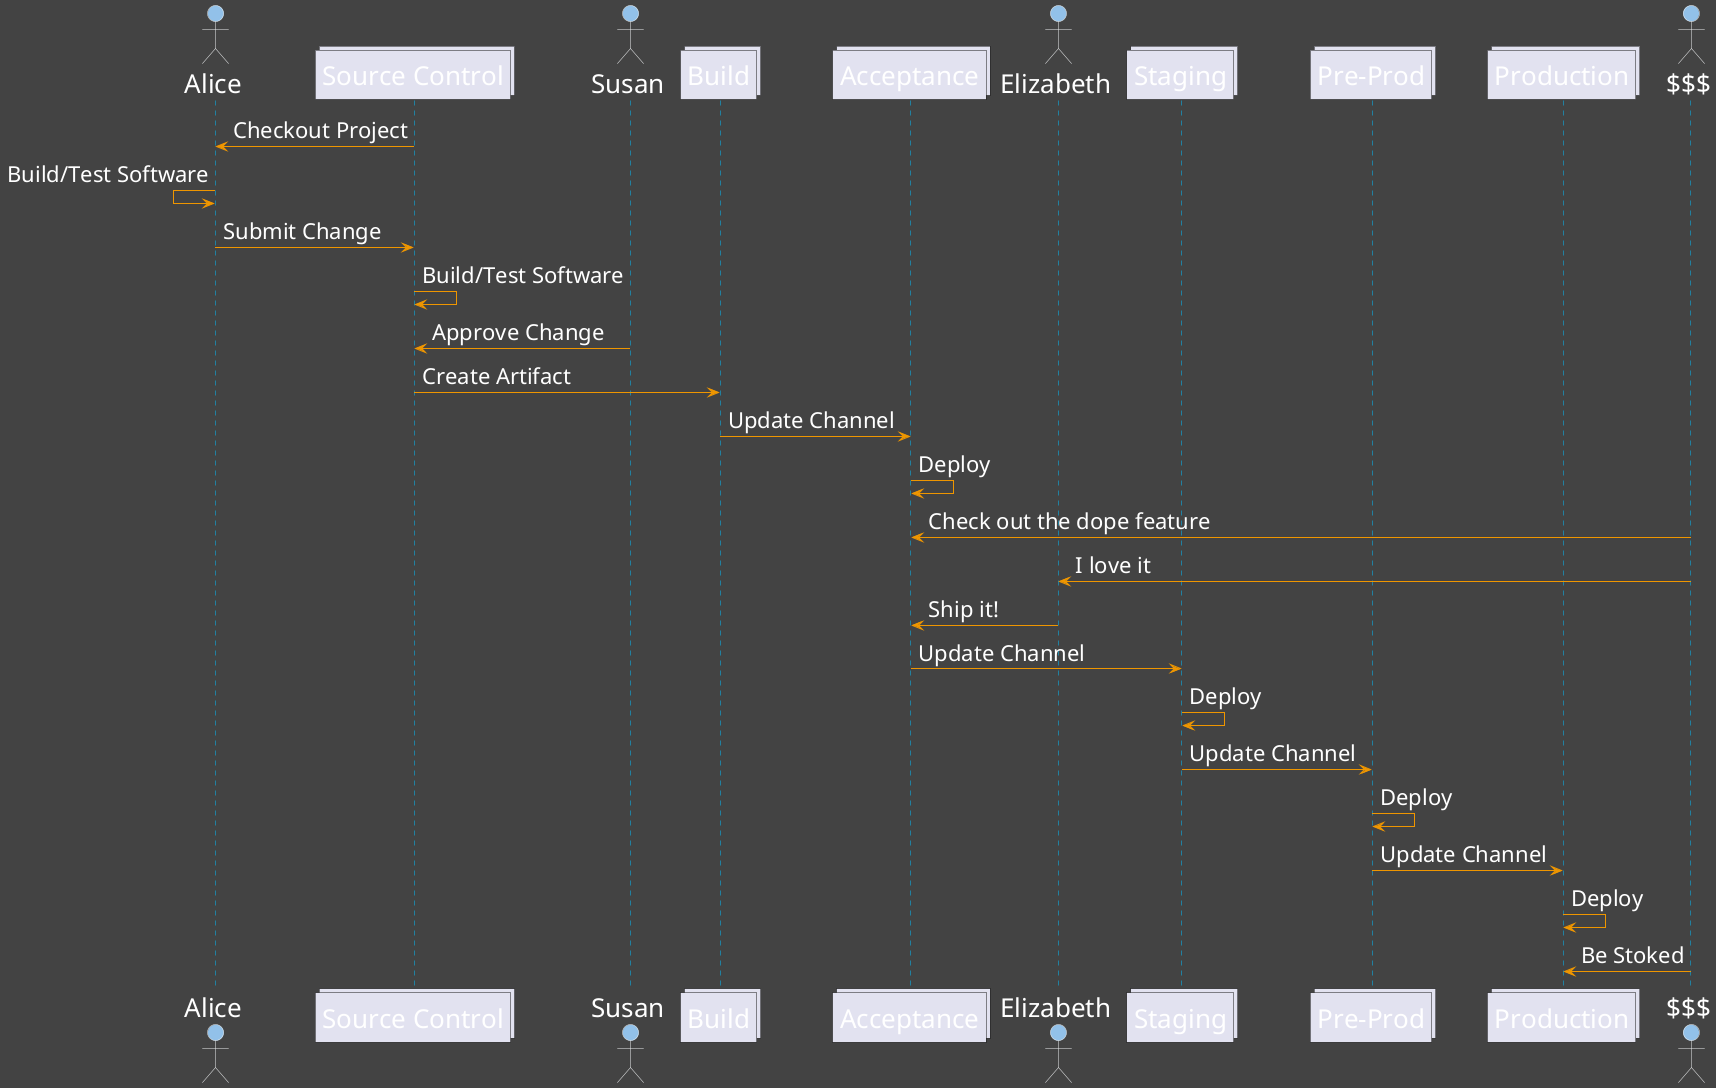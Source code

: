 @startuml
skinparam backgroundColor #434343
skinparam defaultFontName Avenir
skinparam defaultFontColor #FFFFFF
skinparam defaultFontSize 26 
skinparam ArrowColor #ef9600
skinparam ArrowFontSize 22

skinparam SequenceLifeLineBorderColor DeepSkyBlue
skinparam SequenceLifeLineBackgroundColor DeepSkyBlue

skinparam ActorBackgroundColor #92c1e9
skinparam ActorBorderColor #edeff0

skinparam ParticipantBackgroundColor #92c1e9
skinparam ParticipantBorderColor #edeff0
skinparam ParticipantFontColor #2f3e4b

actor Alice
collections "Source Control" as Source
actor Susan
collections Build
collections Acceptance
actor Elizabeth
collections Staging 
collections "Pre-Prod" as Preprod
collections Production
actor "$$$" as dollars

Alice <- Source : Checkout Project
Alice <- Alice : Build/Test Software
Alice -> Source : Submit Change
Source -> Source : Build/Test Software
Susan -> Source : Approve Change
Source -> Build : Create Artifact
Build -> Acceptance : Update Channel
Acceptance -> Acceptance : Deploy
dollars -> Acceptance : Check out the dope feature
dollars -> Elizabeth : I love it
Elizabeth -> Acceptance : Ship it!
Acceptance -> Staging : Update Channel
Staging -> Staging : Deploy
Staging -> Preprod : Update Channel
Preprod -> Preprod : Deploy
Preprod -> Production : Update Channel
Production -> Production : Deploy
dollars -> Production : Be Stoked
@enduml